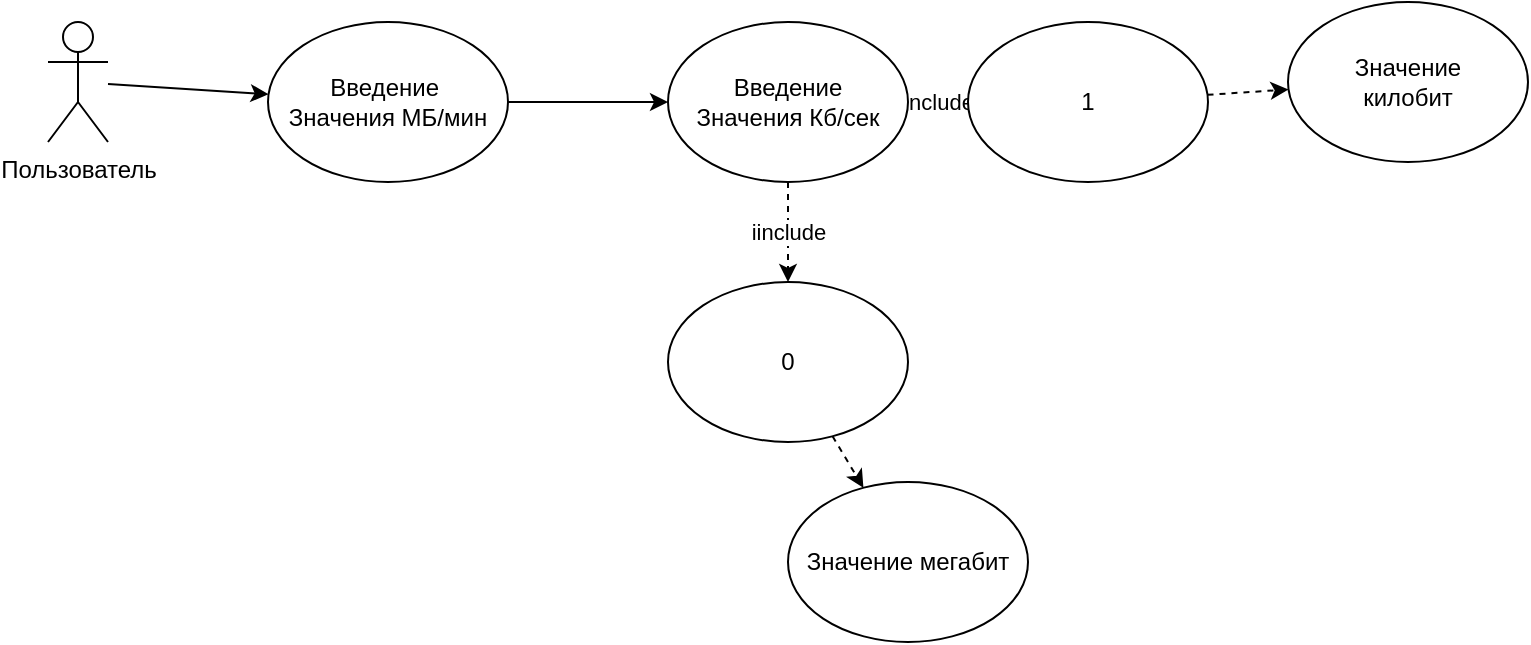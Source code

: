 <mxfile version="17.5.0" type="github"><diagram id="Ltu62xRxxWTgOjRFhKjq" name="Page-1"><mxGraphModel dx="1020" dy="555" grid="1" gridSize="10" guides="1" tooltips="1" connect="1" arrows="1" fold="1" page="1" pageScale="1" pageWidth="827" pageHeight="1169" math="0" shadow="0"><root><mxCell id="0"/><mxCell id="1" parent="0"/><mxCell id="eBlg-bd3c-IiKPmxdg40-3" style="rounded=0;orthogonalLoop=1;jettySize=auto;html=1;" edge="1" parent="1" source="eBlg-bd3c-IiKPmxdg40-1" target="eBlg-bd3c-IiKPmxdg40-2"><mxGeometry relative="1" as="geometry"/></mxCell><mxCell id="eBlg-bd3c-IiKPmxdg40-1" value="&lt;font style=&quot;vertical-align: inherit&quot;&gt;&lt;font style=&quot;vertical-align: inherit&quot;&gt;Пользователь&lt;br&gt;&lt;br&gt;&lt;/font&gt;&lt;/font&gt;" style="shape=umlActor;verticalLabelPosition=bottom;verticalAlign=top;html=1;outlineConnect=0;" vertex="1" parent="1"><mxGeometry x="60" y="110" width="30" height="60" as="geometry"/></mxCell><mxCell id="eBlg-bd3c-IiKPmxdg40-6" value="" style="edgeStyle=none;rounded=0;orthogonalLoop=1;jettySize=auto;html=1;" edge="1" parent="1" source="eBlg-bd3c-IiKPmxdg40-2" target="eBlg-bd3c-IiKPmxdg40-5"><mxGeometry relative="1" as="geometry"/></mxCell><mxCell id="eBlg-bd3c-IiKPmxdg40-2" value="&lt;font style=&quot;vertical-align: inherit&quot;&gt;&lt;font style=&quot;vertical-align: inherit&quot;&gt;&lt;font style=&quot;vertical-align: inherit&quot;&gt;&lt;font style=&quot;vertical-align: inherit&quot;&gt;Введение&amp;nbsp;&lt;br&gt;Значения МБ/мин&lt;/font&gt;&lt;/font&gt;&lt;/font&gt;&lt;/font&gt;" style="ellipse;whiteSpace=wrap;html=1;" vertex="1" parent="1"><mxGeometry x="170" y="110" width="120" height="80" as="geometry"/></mxCell><mxCell id="eBlg-bd3c-IiKPmxdg40-8" value="iinclude" style="edgeStyle=none;rounded=0;orthogonalLoop=1;jettySize=auto;html=1;dashed=1;" edge="1" parent="1" source="eBlg-bd3c-IiKPmxdg40-5" target="eBlg-bd3c-IiKPmxdg40-7"><mxGeometry relative="1" as="geometry"/></mxCell><mxCell id="eBlg-bd3c-IiKPmxdg40-12" value="include" style="edgeStyle=none;rounded=0;orthogonalLoop=1;jettySize=auto;html=1;entryX=0;entryY=0.5;entryDx=0;entryDy=0;dashed=1;startArrow=none;startFill=0;endArrow=none;endFill=0;" edge="1" parent="1" source="eBlg-bd3c-IiKPmxdg40-5" target="eBlg-bd3c-IiKPmxdg40-9"><mxGeometry relative="1" as="geometry"/></mxCell><mxCell id="eBlg-bd3c-IiKPmxdg40-5" value="&lt;font style=&quot;vertical-align: inherit&quot;&gt;&lt;font style=&quot;vertical-align: inherit&quot;&gt;&lt;font style=&quot;vertical-align: inherit&quot;&gt;&lt;font style=&quot;vertical-align: inherit&quot;&gt;&lt;font style=&quot;vertical-align: inherit&quot;&gt;&lt;font style=&quot;vertical-align: inherit&quot;&gt;Введение&lt;br&gt;Значения Кб/сек&lt;/font&gt;&lt;/font&gt;&lt;/font&gt;&lt;/font&gt;&lt;/font&gt;&lt;/font&gt;" style="ellipse;whiteSpace=wrap;html=1;" vertex="1" parent="1"><mxGeometry x="370" y="110" width="120" height="80" as="geometry"/></mxCell><mxCell id="eBlg-bd3c-IiKPmxdg40-16" value="" style="edgeStyle=none;rounded=0;orthogonalLoop=1;jettySize=auto;html=1;dashed=1;startArrow=none;startFill=0;endArrow=classic;endFill=1;" edge="1" parent="1" source="eBlg-bd3c-IiKPmxdg40-7" target="eBlg-bd3c-IiKPmxdg40-15"><mxGeometry relative="1" as="geometry"/></mxCell><mxCell id="eBlg-bd3c-IiKPmxdg40-7" value="&lt;font style=&quot;vertical-align: inherit&quot;&gt;&lt;font style=&quot;vertical-align: inherit&quot;&gt;0&lt;/font&gt;&lt;/font&gt;" style="ellipse;whiteSpace=wrap;html=1;" vertex="1" parent="1"><mxGeometry x="370" y="240" width="120" height="80" as="geometry"/></mxCell><mxCell id="eBlg-bd3c-IiKPmxdg40-14" value="" style="edgeStyle=none;rounded=0;orthogonalLoop=1;jettySize=auto;html=1;dashed=1;startArrow=none;startFill=0;endArrow=classic;endFill=1;" edge="1" parent="1" source="eBlg-bd3c-IiKPmxdg40-9" target="eBlg-bd3c-IiKPmxdg40-13"><mxGeometry relative="1" as="geometry"/></mxCell><mxCell id="eBlg-bd3c-IiKPmxdg40-9" value="&lt;font style=&quot;vertical-align: inherit&quot;&gt;&lt;font style=&quot;vertical-align: inherit&quot;&gt;1&lt;/font&gt;&lt;/font&gt;" style="ellipse;whiteSpace=wrap;html=1;" vertex="1" parent="1"><mxGeometry x="520" y="110" width="120" height="80" as="geometry"/></mxCell><mxCell id="eBlg-bd3c-IiKPmxdg40-13" value="Значение&lt;br&gt;килобит" style="ellipse;whiteSpace=wrap;html=1;" vertex="1" parent="1"><mxGeometry x="680" y="100" width="120" height="80" as="geometry"/></mxCell><mxCell id="eBlg-bd3c-IiKPmxdg40-15" value="Значение мегабит" style="ellipse;whiteSpace=wrap;html=1;" vertex="1" parent="1"><mxGeometry x="430" y="340" width="120" height="80" as="geometry"/></mxCell></root></mxGraphModel></diagram></mxfile>